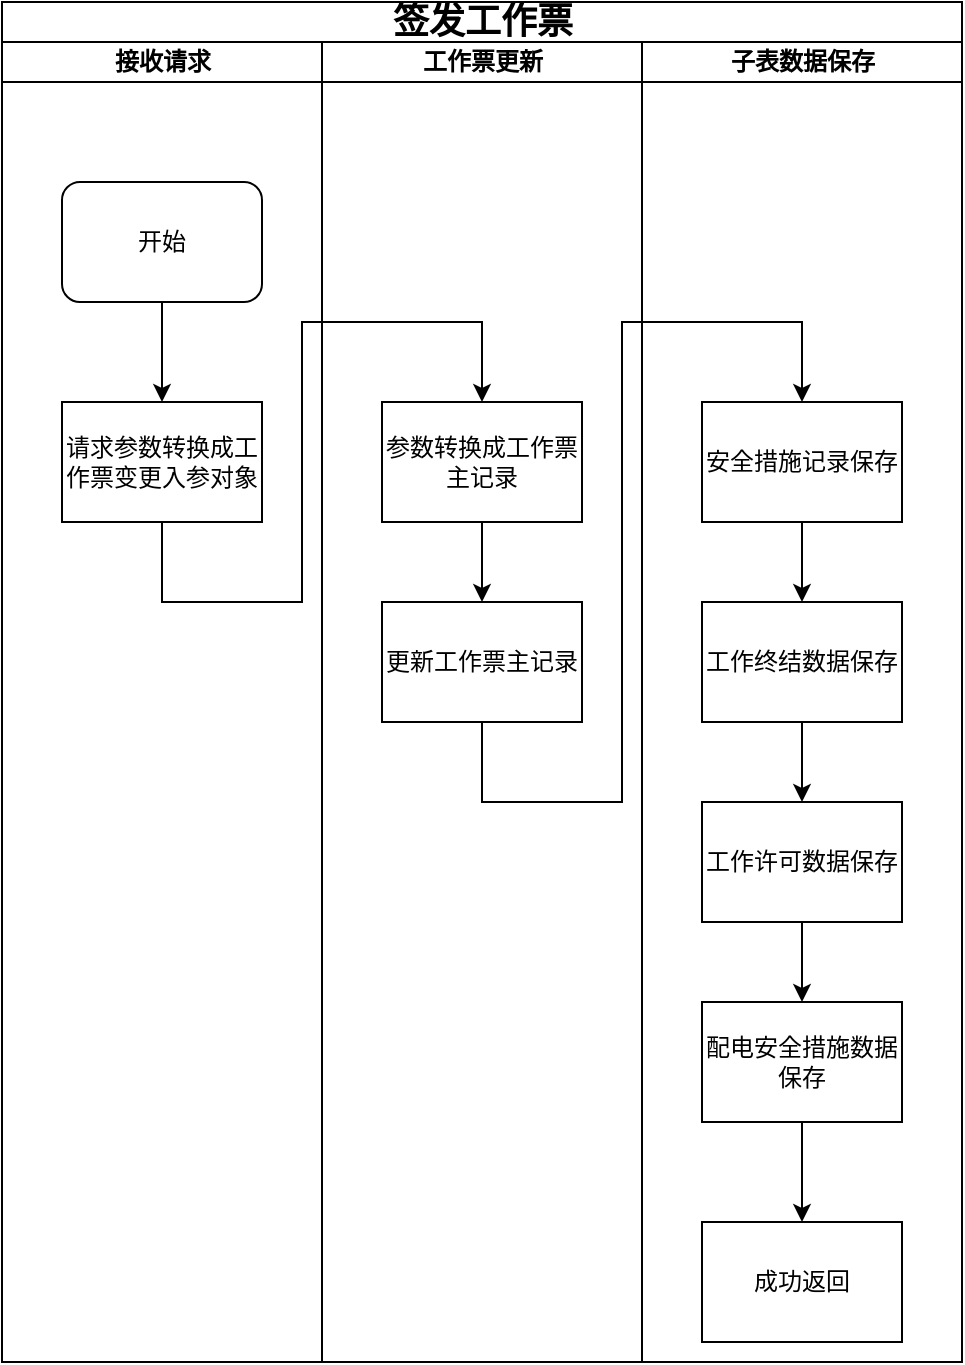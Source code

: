 <mxfile version="26.2.13">
  <diagram name="第 1 页" id="eP9Ee0YgzNFQCSW39wbc">
    <mxGraphModel dx="1044" dy="562" grid="1" gridSize="10" guides="1" tooltips="1" connect="1" arrows="1" fold="1" page="1" pageScale="1" pageWidth="827" pageHeight="1169" math="0" shadow="0">
      <root>
        <mxCell id="0" />
        <mxCell id="1" parent="0" />
        <mxCell id="Tl33DAf2tYPMXCIfwvum-1" value="&lt;span style=&quot;font-size: 18px;&quot;&gt;签发工作票&lt;/span&gt;" style="swimlane;html=1;childLayout=stackLayout;startSize=20;rounded=0;shadow=0;labelBackgroundColor=none;strokeWidth=1;fontFamily=Verdana;fontSize=8;align=center;" vertex="1" parent="1">
          <mxGeometry x="70" y="40" width="480" height="680" as="geometry" />
        </mxCell>
        <mxCell id="Tl33DAf2tYPMXCIfwvum-2" value="接收请求" style="swimlane;html=1;startSize=20;" vertex="1" parent="Tl33DAf2tYPMXCIfwvum-1">
          <mxGeometry y="20" width="160" height="660" as="geometry">
            <mxRectangle y="20" width="40" height="730" as="alternateBounds" />
          </mxGeometry>
        </mxCell>
        <mxCell id="Tl33DAf2tYPMXCIfwvum-3" value="&lt;font style=&quot;font-size: 12px;&quot;&gt;开始&lt;/font&gt;" style="rounded=1;whiteSpace=wrap;html=1;shadow=0;labelBackgroundColor=none;strokeWidth=1;fontFamily=Verdana;fontSize=8;align=center;" vertex="1" parent="Tl33DAf2tYPMXCIfwvum-2">
          <mxGeometry x="30" y="70" width="100" height="60" as="geometry" />
        </mxCell>
        <mxCell id="Tl33DAf2tYPMXCIfwvum-59" value="&lt;span style=&quot;font-size: 12px;&quot;&gt;请求参数转换成工作票变更入参对象&lt;/span&gt;" style="whiteSpace=wrap;html=1;fontSize=8;fontFamily=Verdana;rounded=0;shadow=0;labelBackgroundColor=none;strokeWidth=1;" vertex="1" parent="Tl33DAf2tYPMXCIfwvum-2">
          <mxGeometry x="30" y="180" width="100" height="60" as="geometry" />
        </mxCell>
        <mxCell id="Tl33DAf2tYPMXCIfwvum-23" style="edgeStyle=orthogonalEdgeStyle;rounded=0;orthogonalLoop=1;jettySize=auto;html=1;exitX=0.5;exitY=1;exitDx=0;exitDy=0;entryX=0.5;entryY=0;entryDx=0;entryDy=0;" edge="1" parent="Tl33DAf2tYPMXCIfwvum-2" source="Tl33DAf2tYPMXCIfwvum-3" target="Tl33DAf2tYPMXCIfwvum-59">
          <mxGeometry relative="1" as="geometry">
            <Array as="points">
              <mxPoint x="80" y="160" />
              <mxPoint x="80" y="160" />
            </Array>
          </mxGeometry>
        </mxCell>
        <mxCell id="Tl33DAf2tYPMXCIfwvum-4" value="工作票更新" style="swimlane;html=1;startSize=20;" vertex="1" parent="Tl33DAf2tYPMXCIfwvum-1">
          <mxGeometry x="160" y="20" width="160" height="660" as="geometry" />
        </mxCell>
        <mxCell id="Tl33DAf2tYPMXCIfwvum-5" style="edgeStyle=orthogonalEdgeStyle;rounded=0;orthogonalLoop=1;jettySize=auto;html=1;exitX=0.5;exitY=1;exitDx=0;exitDy=0;" edge="1" parent="Tl33DAf2tYPMXCIfwvum-4" source="Tl33DAf2tYPMXCIfwvum-6" target="Tl33DAf2tYPMXCIfwvum-7">
          <mxGeometry relative="1" as="geometry" />
        </mxCell>
        <mxCell id="Tl33DAf2tYPMXCIfwvum-6" value="&lt;span style=&quot;font-size: 12px;&quot;&gt;参数转换成工作票主记录&lt;/span&gt;" style="whiteSpace=wrap;html=1;fontSize=8;fontFamily=Verdana;rounded=0;shadow=0;labelBackgroundColor=none;strokeWidth=1;" vertex="1" parent="Tl33DAf2tYPMXCIfwvum-4">
          <mxGeometry x="30" y="180" width="100" height="60" as="geometry" />
        </mxCell>
        <mxCell id="Tl33DAf2tYPMXCIfwvum-7" value="&lt;span style=&quot;font-size: 12px;&quot;&gt;更新工作票主记录&lt;/span&gt;" style="whiteSpace=wrap;html=1;fontSize=8;fontFamily=Verdana;rounded=0;shadow=0;labelBackgroundColor=none;strokeWidth=1;" vertex="1" parent="Tl33DAf2tYPMXCIfwvum-4">
          <mxGeometry x="30" y="280" width="100" height="60" as="geometry" />
        </mxCell>
        <mxCell id="Tl33DAf2tYPMXCIfwvum-8" value="子表数据保存" style="swimlane;html=1;startSize=20;" vertex="1" parent="Tl33DAf2tYPMXCIfwvum-1">
          <mxGeometry x="320" y="20" width="160" height="660" as="geometry" />
        </mxCell>
        <mxCell id="Tl33DAf2tYPMXCIfwvum-55" style="edgeStyle=orthogonalEdgeStyle;rounded=0;orthogonalLoop=1;jettySize=auto;html=1;exitX=0.5;exitY=1;exitDx=0;exitDy=0;entryX=0.5;entryY=0;entryDx=0;entryDy=0;" edge="1" parent="Tl33DAf2tYPMXCIfwvum-8" source="Tl33DAf2tYPMXCIfwvum-10" target="Tl33DAf2tYPMXCIfwvum-50">
          <mxGeometry relative="1" as="geometry" />
        </mxCell>
        <mxCell id="Tl33DAf2tYPMXCIfwvum-10" value="&lt;span style=&quot;font-size: 12px;&quot;&gt;安全措施记录保存&lt;/span&gt;" style="whiteSpace=wrap;html=1;fontSize=8;fontFamily=Verdana;rounded=0;shadow=0;labelBackgroundColor=none;strokeWidth=1;" vertex="1" parent="Tl33DAf2tYPMXCIfwvum-8">
          <mxGeometry x="30" y="180" width="100" height="60" as="geometry" />
        </mxCell>
        <mxCell id="Tl33DAf2tYPMXCIfwvum-17" style="edgeStyle=orthogonalEdgeStyle;rounded=0;orthogonalLoop=1;jettySize=auto;html=1;exitX=0;exitY=0.5;exitDx=0;exitDy=0;entryX=0.5;entryY=0;entryDx=0;entryDy=0;" edge="1" parent="Tl33DAf2tYPMXCIfwvum-8" target="Tl33DAf2tYPMXCIfwvum-22">
          <mxGeometry relative="1" as="geometry">
            <Array as="points">
              <mxPoint x="10" y="518" />
              <mxPoint x="10" y="690" />
              <mxPoint x="80" y="690" />
            </Array>
            <mxPoint x="30" y="517.5" as="sourcePoint" />
          </mxGeometry>
        </mxCell>
        <mxCell id="Tl33DAf2tYPMXCIfwvum-18" value="&lt;font style=&quot;font-size: 10px;&quot;&gt;否&lt;/font&gt;" style="edgeLabel;html=1;align=center;verticalAlign=middle;resizable=0;points=[];" vertex="1" connectable="0" parent="Tl33DAf2tYPMXCIfwvum-17">
          <mxGeometry x="-0.909" y="-2" relative="1" as="geometry">
            <mxPoint as="offset" />
          </mxGeometry>
        </mxCell>
        <mxCell id="Tl33DAf2tYPMXCIfwvum-56" style="edgeStyle=orthogonalEdgeStyle;rounded=0;orthogonalLoop=1;jettySize=auto;html=1;exitX=0.5;exitY=1;exitDx=0;exitDy=0;" edge="1" parent="Tl33DAf2tYPMXCIfwvum-8" source="Tl33DAf2tYPMXCIfwvum-50" target="Tl33DAf2tYPMXCIfwvum-53">
          <mxGeometry relative="1" as="geometry" />
        </mxCell>
        <mxCell id="Tl33DAf2tYPMXCIfwvum-50" value="&lt;span style=&quot;font-size: 12px;&quot;&gt;工作终结数据保存&lt;/span&gt;" style="whiteSpace=wrap;html=1;fontSize=8;fontFamily=Verdana;rounded=0;shadow=0;labelBackgroundColor=none;strokeWidth=1;" vertex="1" parent="Tl33DAf2tYPMXCIfwvum-8">
          <mxGeometry x="30" y="280" width="100" height="60" as="geometry" />
        </mxCell>
        <mxCell id="Tl33DAf2tYPMXCIfwvum-57" style="edgeStyle=orthogonalEdgeStyle;rounded=0;orthogonalLoop=1;jettySize=auto;html=1;exitX=0.5;exitY=1;exitDx=0;exitDy=0;entryX=0.5;entryY=0;entryDx=0;entryDy=0;" edge="1" parent="Tl33DAf2tYPMXCIfwvum-8" source="Tl33DAf2tYPMXCIfwvum-53" target="Tl33DAf2tYPMXCIfwvum-54">
          <mxGeometry relative="1" as="geometry" />
        </mxCell>
        <mxCell id="Tl33DAf2tYPMXCIfwvum-53" value="&lt;span style=&quot;font-size: 12px;&quot;&gt;工作许可数据保存&lt;/span&gt;" style="whiteSpace=wrap;html=1;fontSize=8;fontFamily=Verdana;rounded=0;shadow=0;labelBackgroundColor=none;strokeWidth=1;" vertex="1" parent="Tl33DAf2tYPMXCIfwvum-8">
          <mxGeometry x="30" y="380" width="100" height="60" as="geometry" />
        </mxCell>
        <mxCell id="Tl33DAf2tYPMXCIfwvum-58" style="edgeStyle=orthogonalEdgeStyle;rounded=0;orthogonalLoop=1;jettySize=auto;html=1;exitX=0.5;exitY=1;exitDx=0;exitDy=0;entryX=0.5;entryY=0;entryDx=0;entryDy=0;" edge="1" parent="Tl33DAf2tYPMXCIfwvum-8" source="Tl33DAf2tYPMXCIfwvum-54" target="Tl33DAf2tYPMXCIfwvum-39">
          <mxGeometry relative="1" as="geometry" />
        </mxCell>
        <mxCell id="Tl33DAf2tYPMXCIfwvum-54" value="&lt;span style=&quot;font-size: 12px;&quot;&gt;配电安全措施数据保存&lt;/span&gt;" style="whiteSpace=wrap;html=1;fontSize=8;fontFamily=Verdana;rounded=0;shadow=0;labelBackgroundColor=none;strokeWidth=1;" vertex="1" parent="Tl33DAf2tYPMXCIfwvum-8">
          <mxGeometry x="30" y="480" width="100" height="60" as="geometry" />
        </mxCell>
        <mxCell id="Tl33DAf2tYPMXCIfwvum-39" value="&lt;span style=&quot;font-size: 12px;&quot;&gt;成功返回&lt;/span&gt;" style="whiteSpace=wrap;html=1;fontSize=8;fontFamily=Verdana;rounded=0;shadow=0;labelBackgroundColor=none;strokeWidth=1;" vertex="1" parent="Tl33DAf2tYPMXCIfwvum-8">
          <mxGeometry x="30" y="590" width="100" height="60" as="geometry" />
        </mxCell>
        <mxCell id="Tl33DAf2tYPMXCIfwvum-24" style="edgeStyle=orthogonalEdgeStyle;rounded=0;orthogonalLoop=1;jettySize=auto;html=1;exitX=0.5;exitY=1;exitDx=0;exitDy=0;entryX=0.5;entryY=0;entryDx=0;entryDy=0;" edge="1" parent="Tl33DAf2tYPMXCIfwvum-1" source="Tl33DAf2tYPMXCIfwvum-7" target="Tl33DAf2tYPMXCIfwvum-10">
          <mxGeometry relative="1" as="geometry">
            <Array as="points">
              <mxPoint x="240" y="400" />
              <mxPoint x="310" y="400" />
              <mxPoint x="310" y="160" />
              <mxPoint x="400" y="160" />
            </Array>
          </mxGeometry>
        </mxCell>
        <mxCell id="Tl33DAf2tYPMXCIfwvum-60" style="edgeStyle=orthogonalEdgeStyle;rounded=0;orthogonalLoop=1;jettySize=auto;html=1;exitX=0.5;exitY=1;exitDx=0;exitDy=0;entryX=0.5;entryY=0;entryDx=0;entryDy=0;" edge="1" parent="Tl33DAf2tYPMXCIfwvum-1" source="Tl33DAf2tYPMXCIfwvum-59" target="Tl33DAf2tYPMXCIfwvum-6">
          <mxGeometry relative="1" as="geometry">
            <Array as="points">
              <mxPoint x="80" y="300" />
              <mxPoint x="150" y="300" />
              <mxPoint x="150" y="160" />
              <mxPoint x="240" y="160" />
            </Array>
          </mxGeometry>
        </mxCell>
      </root>
    </mxGraphModel>
  </diagram>
</mxfile>
